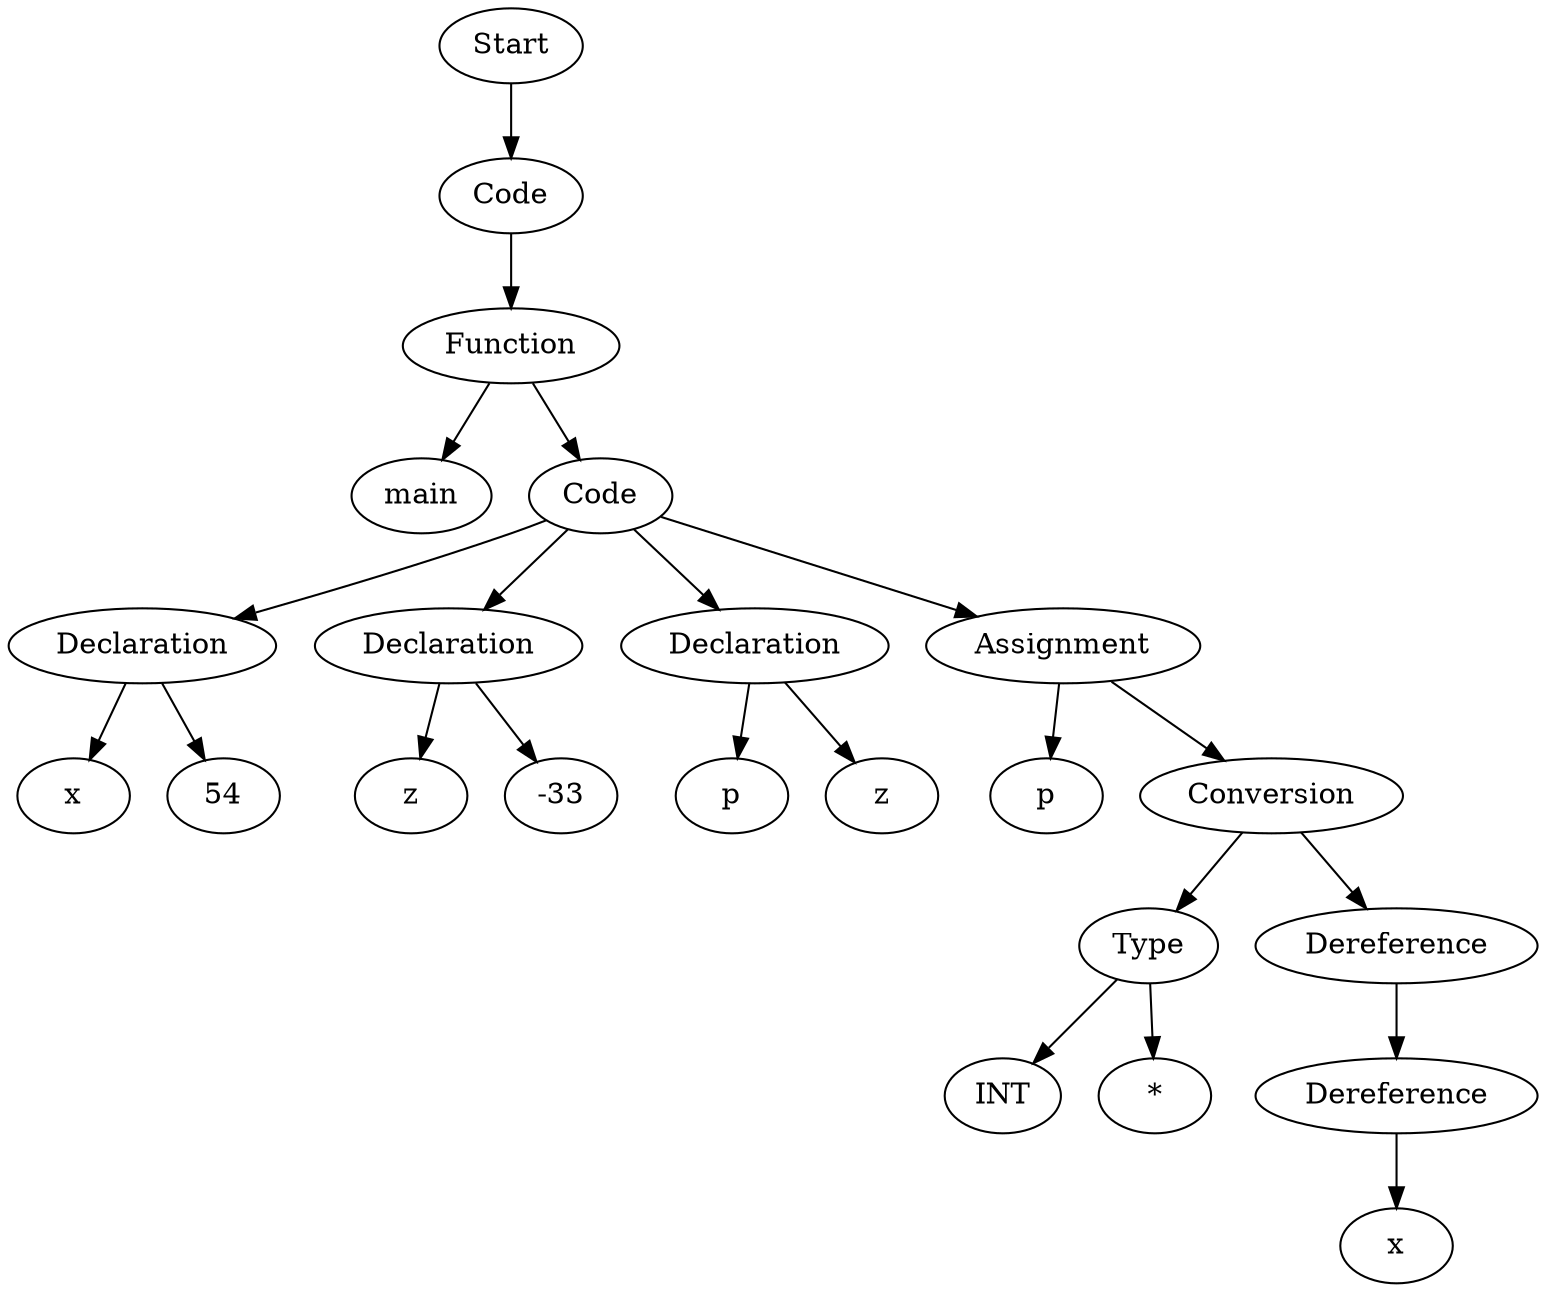 digraph AST {
  "138430607643920" [label="Start"];
  "138430607643920" -> "138430607652848";
  "138430607652848" [label="Code"];
  "138430607652848" -> "138430607652992";
  "138430607652992" [label="Function"];
  "138430607652992" -> "138430607653136";
  "138430607652992" -> "138430607653184";
  "138430607653136" [label="main"];
  "138430607653184" [label="Code"];
  "138430607653184" -> "138430607653328";
  "138430607653184" -> "138430607653424";
  "138430607653184" -> "138430607653616";
  "138430607653184" -> "138430607653808";
  "138430607653328" [label="Declaration"];
  "138430607653328" -> "138430607653472";
  "138430607653328" -> "138430607653520";
  "138430607653472" [label="x"];
  "138430607653520" [label="54"];
  "138430607653424" [label="Declaration"];
  "138430607653424" -> "138430607653664";
  "138430607653424" -> "138430607653712";
  "138430607653664" [label="z"];
  "138430607653712" [label="-33"];
  "138430607653616" [label="Declaration"];
  "138430607653616" -> "138430607653856";
  "138430607653616" -> "138430607653904";
  "138430607653856" [label="p"];
  "138430607653904" [label="z"];
  "138430607653808" [label="Assignment"];
  "138430607653808" -> "138430607654048";
  "138430607653808" -> "138430607654096";
  "138430607654048" [label="p"];
  "138430607654096" [label="Conversion"];
  "138430607654096" -> "138430607654240";
  "138430607654096" -> "138430607654336";
  "138430607654240" [label="Type"];
  "138430607654240" -> "138430607654384";
  "138430607654240" -> "138430607654432";
  "138430607654384" [label="INT"];
  "138430607654432" [label="*"];
  "138430607654336" [label="Dereference"];
  "138430607654336" -> "138430607654576";
  "138430607654576" [label="Dereference"];
  "138430607654576" -> "138430607654720";
  "138430607654720" [label="x"];
}
